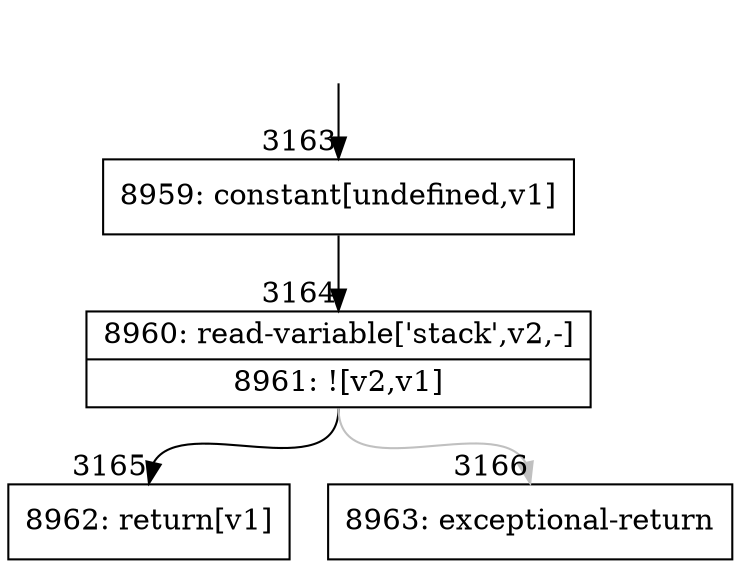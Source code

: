 digraph {
rankdir="TD"
BB_entry213[shape=none,label=""];
BB_entry213 -> BB3163 [tailport=s, headport=n, headlabel="    3163"]
BB3163 [shape=record label="{8959: constant[undefined,v1]}" ] 
BB3163 -> BB3164 [tailport=s, headport=n, headlabel="      3164"]
BB3164 [shape=record label="{8960: read-variable['stack',v2,-]|8961: ![v2,v1]}" ] 
BB3164 -> BB3165 [tailport=s, headport=n, headlabel="      3165"]
BB3164 -> BB3166 [tailport=s, headport=n, color=gray, headlabel="      3166"]
BB3165 [shape=record label="{8962: return[v1]}" ] 
BB3166 [shape=record label="{8963: exceptional-return}" ] 
}
